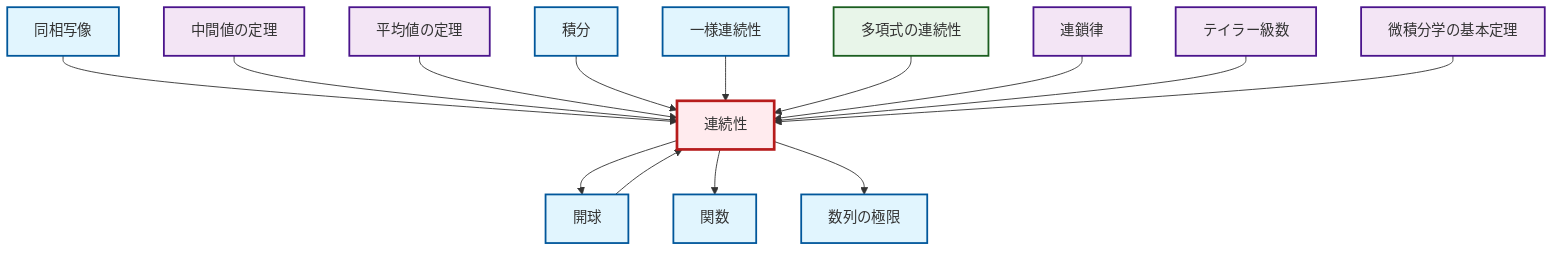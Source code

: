 graph TD
    classDef definition fill:#e1f5fe,stroke:#01579b,stroke-width:2px
    classDef theorem fill:#f3e5f5,stroke:#4a148c,stroke-width:2px
    classDef axiom fill:#fff3e0,stroke:#e65100,stroke-width:2px
    classDef example fill:#e8f5e9,stroke:#1b5e20,stroke-width:2px
    classDef current fill:#ffebee,stroke:#b71c1c,stroke-width:3px
    thm-mean-value["平均値の定理"]:::theorem
    def-uniform-continuity["一様連続性"]:::definition
    thm-chain-rule["連鎖律"]:::theorem
    def-function["関数"]:::definition
    def-limit["数列の極限"]:::definition
    ex-polynomial-continuity["多項式の連続性"]:::example
    def-open-ball["開球"]:::definition
    def-homeomorphism["同相写像"]:::definition
    thm-fundamental-calculus["微積分学の基本定理"]:::theorem
    thm-taylor-series["テイラー級数"]:::theorem
    def-continuity["連続性"]:::definition
    def-integral["積分"]:::definition
    thm-intermediate-value["中間値の定理"]:::theorem
    def-continuity --> def-open-ball
    def-homeomorphism --> def-continuity
    def-open-ball --> def-continuity
    thm-intermediate-value --> def-continuity
    def-continuity --> def-function
    thm-mean-value --> def-continuity
    def-integral --> def-continuity
    def-uniform-continuity --> def-continuity
    ex-polynomial-continuity --> def-continuity
    thm-chain-rule --> def-continuity
    thm-taylor-series --> def-continuity
    thm-fundamental-calculus --> def-continuity
    def-continuity --> def-limit
    class def-continuity current